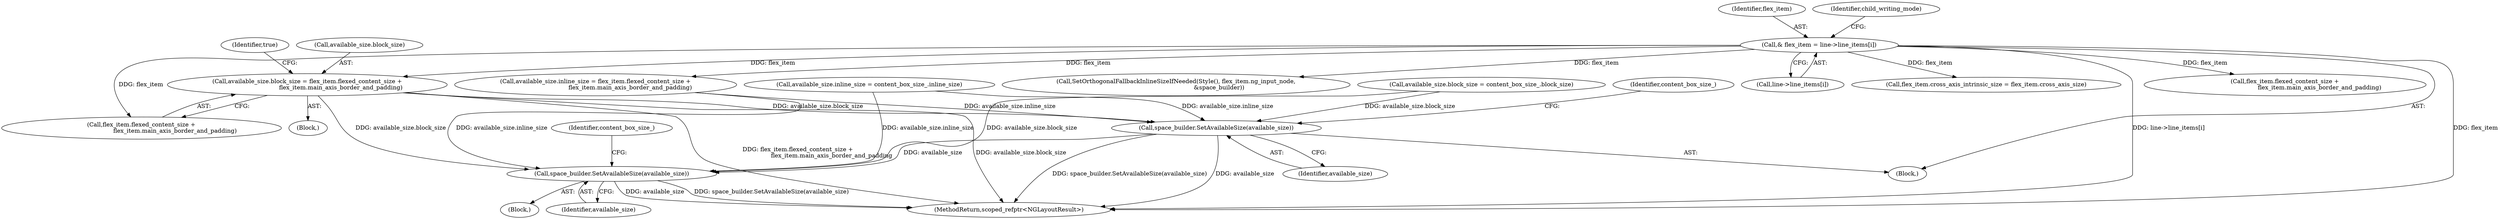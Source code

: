 digraph "0_Chrome_69ec52bd0b32622770a25952386596ccb4ad6434@API" {
"1000401" [label="(Call,available_size.block_size = flex_item.flexed_content_size +\n                                    flex_item.main_axis_border_and_padding)"];
"1000371" [label="(Call,& flex_item = line->line_items[i])"];
"1000436" [label="(Call,space_builder.SetAvailableSize(available_size))"];
"1000574" [label="(Call,space_builder.SetAvailableSize(available_size))"];
"1000436" [label="(Call,space_builder.SetAvailableSize(available_size))"];
"1000372" [label="(Identifier,flex_item)"];
"1000577" [label="(Identifier,content_box_size_)"];
"1000394" [label="(Call,available_size.inline_size = content_box_size_.inline_size)"];
"1000401" [label="(Call,available_size.block_size = flex_item.flexed_content_size +\n                                    flex_item.main_axis_border_and_padding)"];
"1000574" [label="(Call,space_builder.SetAvailableSize(available_size))"];
"1000383" [label="(Call,SetOrthogonalFallbackInlineSizeIfNeeded(Style(), flex_item.ng_input_node,\n                                              &space_builder))"];
"1000373" [label="(Call,line->line_items[i])"];
"1000380" [label="(Identifier,child_writing_mode)"];
"1000393" [label="(Block,)"];
"1000402" [label="(Call,available_size.block_size)"];
"1000610" [label="(MethodReturn,scoped_refptr<NGLayoutResult>)"];
"1000371" [label="(Call,& flex_item = line->line_items[i])"];
"1000463" [label="(Call,flex_item.cross_axis_intrinsic_size = flex_item.cross_axis_size)"];
"1000575" [label="(Identifier,available_size)"];
"1000416" [label="(Call,available_size.inline_size = flex_item.flexed_content_size +\n                                     flex_item.main_axis_border_and_padding)"];
"1000437" [label="(Identifier,available_size)"];
"1000405" [label="(Call,flex_item.flexed_content_size +\n                                    flex_item.main_axis_border_and_padding)"];
"1000439" [label="(Identifier,content_box_size_)"];
"1000420" [label="(Call,flex_item.flexed_content_size +\n                                     flex_item.main_axis_border_and_padding)"];
"1000556" [label="(Block,)"];
"1000369" [label="(Block,)"];
"1000427" [label="(Call,available_size.block_size = content_box_size_.block_size)"];
"1000413" [label="(Identifier,true)"];
"1000401" -> "1000393"  [label="AST: "];
"1000401" -> "1000405"  [label="CFG: "];
"1000402" -> "1000401"  [label="AST: "];
"1000405" -> "1000401"  [label="AST: "];
"1000413" -> "1000401"  [label="CFG: "];
"1000401" -> "1000610"  [label="DDG: flex_item.flexed_content_size +\n                                    flex_item.main_axis_border_and_padding"];
"1000401" -> "1000610"  [label="DDG: available_size.block_size"];
"1000371" -> "1000401"  [label="DDG: flex_item"];
"1000401" -> "1000436"  [label="DDG: available_size.block_size"];
"1000401" -> "1000574"  [label="DDG: available_size.block_size"];
"1000371" -> "1000369"  [label="AST: "];
"1000371" -> "1000373"  [label="CFG: "];
"1000372" -> "1000371"  [label="AST: "];
"1000373" -> "1000371"  [label="AST: "];
"1000380" -> "1000371"  [label="CFG: "];
"1000371" -> "1000610"  [label="DDG: line->line_items[i]"];
"1000371" -> "1000610"  [label="DDG: flex_item"];
"1000371" -> "1000383"  [label="DDG: flex_item"];
"1000371" -> "1000405"  [label="DDG: flex_item"];
"1000371" -> "1000416"  [label="DDG: flex_item"];
"1000371" -> "1000420"  [label="DDG: flex_item"];
"1000371" -> "1000463"  [label="DDG: flex_item"];
"1000436" -> "1000369"  [label="AST: "];
"1000436" -> "1000437"  [label="CFG: "];
"1000437" -> "1000436"  [label="AST: "];
"1000439" -> "1000436"  [label="CFG: "];
"1000436" -> "1000610"  [label="DDG: space_builder.SetAvailableSize(available_size)"];
"1000436" -> "1000610"  [label="DDG: available_size"];
"1000427" -> "1000436"  [label="DDG: available_size.block_size"];
"1000416" -> "1000436"  [label="DDG: available_size.inline_size"];
"1000394" -> "1000436"  [label="DDG: available_size.inline_size"];
"1000436" -> "1000574"  [label="DDG: available_size"];
"1000574" -> "1000556"  [label="AST: "];
"1000574" -> "1000575"  [label="CFG: "];
"1000575" -> "1000574"  [label="AST: "];
"1000577" -> "1000574"  [label="CFG: "];
"1000574" -> "1000610"  [label="DDG: available_size"];
"1000574" -> "1000610"  [label="DDG: space_builder.SetAvailableSize(available_size)"];
"1000416" -> "1000574"  [label="DDG: available_size.inline_size"];
"1000394" -> "1000574"  [label="DDG: available_size.inline_size"];
"1000427" -> "1000574"  [label="DDG: available_size.block_size"];
}

